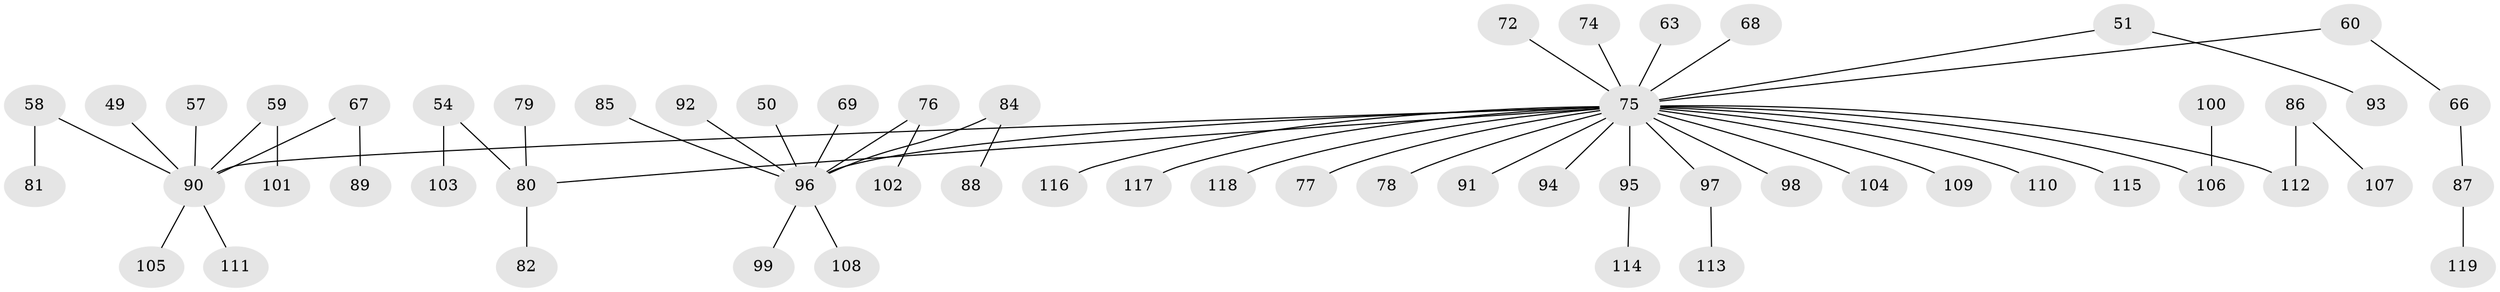 // original degree distribution, {5: 0.05042016806722689, 4: 0.07563025210084033, 6: 0.01680672268907563, 3: 0.1092436974789916, 2: 0.25210084033613445, 1: 0.4957983193277311}
// Generated by graph-tools (version 1.1) at 2025/52/03/09/25 04:52:53]
// undirected, 59 vertices, 58 edges
graph export_dot {
graph [start="1"]
  node [color=gray90,style=filled];
  49;
  50;
  51 [super="+29"];
  54;
  57;
  58;
  59;
  60;
  63;
  66;
  67;
  68;
  69;
  72;
  74;
  75 [super="+34+32+61+39+65+46+47+56+28+33+41"];
  76;
  77;
  78;
  79;
  80 [super="+70+45"];
  81;
  82;
  84;
  85;
  86;
  87;
  88;
  89;
  90 [super="+37+53+40"];
  91;
  92;
  93;
  94;
  95;
  96 [super="+36+35+62+73+48+43+83"];
  97;
  98;
  99;
  100;
  101;
  102;
  103;
  104;
  105;
  106 [super="+64"];
  107;
  108;
  109;
  110;
  111;
  112 [super="+10+20+27+31+55+71"];
  113;
  114;
  115;
  116;
  117;
  118;
  119;
  49 -- 90;
  50 -- 96;
  51 -- 93;
  51 -- 75;
  54 -- 103;
  54 -- 80;
  57 -- 90;
  58 -- 81;
  58 -- 90;
  59 -- 101;
  59 -- 90;
  60 -- 66;
  60 -- 75;
  63 -- 75;
  66 -- 87;
  67 -- 89;
  67 -- 90;
  68 -- 75;
  69 -- 96;
  72 -- 75;
  74 -- 75;
  75 -- 104;
  75 -- 110;
  75 -- 97;
  75 -- 77;
  75 -- 91;
  75 -- 94;
  75 -- 95;
  75 -- 106;
  75 -- 109;
  75 -- 112;
  75 -- 115;
  75 -- 118;
  75 -- 116;
  75 -- 98;
  75 -- 78;
  75 -- 96;
  75 -- 80;
  75 -- 90;
  75 -- 117;
  76 -- 102;
  76 -- 96;
  79 -- 80;
  80 -- 82;
  84 -- 88;
  84 -- 96;
  85 -- 96;
  86 -- 107;
  86 -- 112;
  87 -- 119;
  90 -- 105;
  90 -- 111;
  92 -- 96;
  95 -- 114;
  96 -- 99;
  96 -- 108;
  97 -- 113;
  100 -- 106;
}
